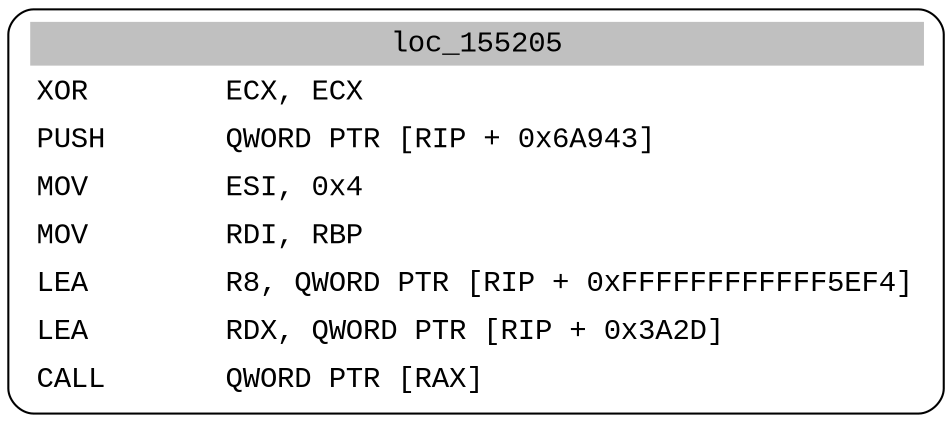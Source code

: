 digraph asm_graph {
1941 [
shape="Mrecord" fontname="Courier New"label =<<table border="0" cellborder="0" cellpadding="3"><tr><td align="center" colspan="2" bgcolor="grey">loc_155205</td></tr><tr><td align="left">XOR        ECX, ECX</td></tr><tr><td align="left">PUSH       QWORD PTR [RIP + 0x6A943]</td></tr><tr><td align="left">MOV        ESI, 0x4</td></tr><tr><td align="left">MOV        RDI, RBP</td></tr><tr><td align="left">LEA        R8, QWORD PTR [RIP + 0xFFFFFFFFFFFF5EF4]</td></tr><tr><td align="left">LEA        RDX, QWORD PTR [RIP + 0x3A2D]</td></tr><tr><td align="left">CALL       QWORD PTR [RAX]</td></tr></table>> ];
}